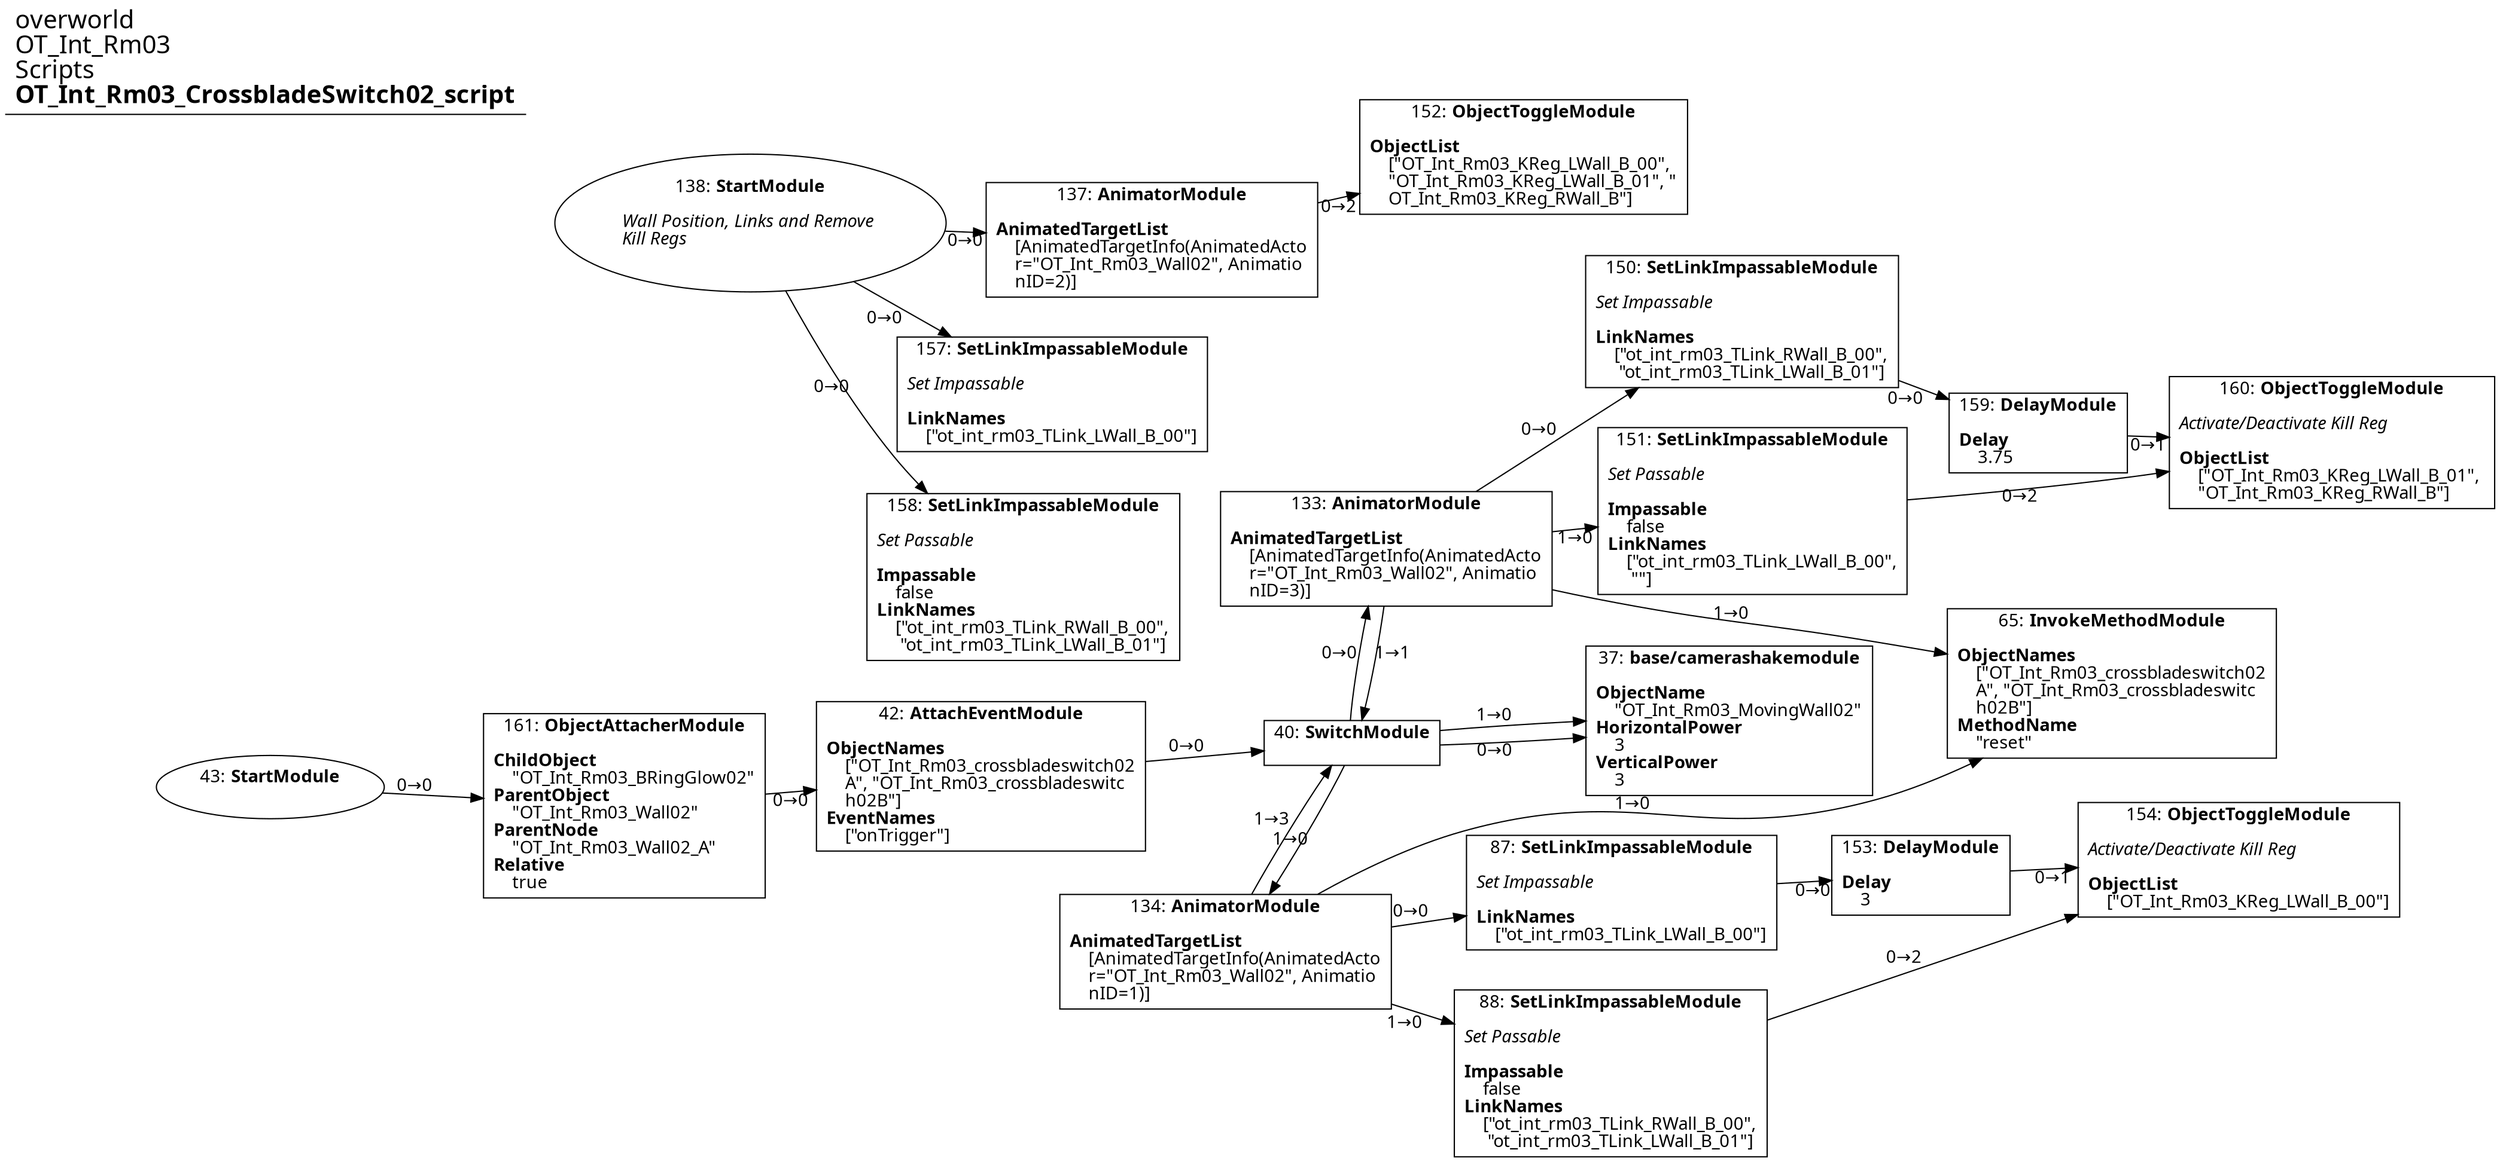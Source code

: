 digraph {
    layout = fdp;
    overlap = prism;
    sep = "+16";
    splines = spline;

    node [ shape = box ];

    graph [ fontname = "Segoe UI" ];
    node [ fontname = "Segoe UI" ];
    edge [ fontname = "Segoe UI" ];

    37 [ label = <37: <b>base/camerashakemodule</b><br/><br/><b>ObjectName</b><br align="left"/>    &quot;OT_Int_Rm03_MovingWall02&quot;<br align="left"/><b>HorizontalPower</b><br align="left"/>    3<br align="left"/><b>VerticalPower</b><br align="left"/>    3<br align="left"/>> ];
    37 [ pos = "0.73200005,-2.5740001!" ];

    40 [ label = <40: <b>SwitchModule</b><br/><br/>> ];
    40 [ pos = "0.43500003,-2.565!" ];
    40 -> 37 [ label = "1→0" ];
    40 -> 37 [ label = "0→0" ];
    40 -> 133 [ label = "0→0" ];
    40 -> 134 [ label = "1→0" ];

    42 [ label = <42: <b>AttachEventModule</b><br/><br/><b>ObjectNames</b><br align="left"/>    [&quot;OT_Int_Rm03_crossbladeswitch02<br align="left"/>    A&quot;, &quot;OT_Int_Rm03_crossbladeswitc<br align="left"/>    h02B&quot;]<br align="left"/><b>EventNames</b><br align="left"/>    [&quot;onTrigger&quot;]<br align="left"/>> ];
    42 [ pos = "0.063,-2.565!" ];
    42 -> 40 [ label = "0→0" ];

    43 [ label = <43: <b>StartModule</b><br/><br/>> ];
    43 [ shape = oval ]
    43 [ pos = "-0.37800002,-2.565!" ];
    43 -> 161 [ label = "0→0" ];

    65 [ label = <65: <b>InvokeMethodModule</b><br/><br/><b>ObjectNames</b><br align="left"/>    [&quot;OT_Int_Rm03_crossbladeswitch02<br align="left"/>    A&quot;, &quot;OT_Int_Rm03_crossbladeswitc<br align="left"/>    h02B&quot;]<br align="left"/><b>MethodName</b><br align="left"/>    &quot;reset&quot;<br align="left"/>> ];
    65 [ pos = "1.0250001,-2.5540001!" ];

    87 [ label = <87: <b>SetLinkImpassableModule</b><br/><br/><i>Set Impassable<br align="left"/></i><br align="left"/><b>LinkNames</b><br align="left"/>    [&quot;ot_int_rm03_TLink_LWall_B_00&quot;]<br align="left"/>> ];
    87 [ pos = "0.72900003,-2.8270001!" ];
    87 -> 153 [ label = "0→0" ];

    88 [ label = <88: <b>SetLinkImpassableModule</b><br/><br/><i>Set Passable<br align="left"/></i><br align="left"/><b>Impassable</b><br align="left"/>    false<br align="left"/><b>LinkNames</b><br align="left"/>    [&quot;ot_int_rm03_TLink_RWall_B_00&quot;,<br align="left"/>     &quot;ot_int_rm03_TLink_LWall_B_01&quot;]<br align="left"/>> ];
    88 [ pos = "0.73,-2.9110003!" ];
    88 -> 154 [ label = "0→2" ];

    133 [ label = <133: <b>AnimatorModule</b><br/><br/><b>AnimatedTargetList</b><br align="left"/>    [AnimatedTargetInfo(AnimatedActo<br align="left"/>    r=&quot;OT_Int_Rm03_Wall02&quot;, Animatio<br align="left"/>    nID=3)]<br align="left"/>> ];
    133 [ pos = "0.42900002,-2.3240001!" ];
    133 -> 40 [ label = "1→1" ];
    133 -> 65 [ label = "1→0" ];
    133 -> 150 [ label = "0→0" ];
    133 -> 151 [ label = "1→0" ];

    134 [ label = <134: <b>AnimatorModule</b><br/><br/><b>AnimatedTargetList</b><br align="left"/>    [AnimatedTargetInfo(AnimatedActo<br align="left"/>    r=&quot;OT_Int_Rm03_Wall02&quot;, Animatio<br align="left"/>    nID=1)]<br align="left"/>> ];
    134 [ pos = "0.42600003,-2.8270001!" ];
    134 -> 65 [ label = "1→0" ];
    134 -> 40 [ label = "1→3" ];
    134 -> 87 [ label = "0→0" ];
    134 -> 88 [ label = "1→0" ];

    137 [ label = <137: <b>AnimatorModule</b><br/><br/><b>AnimatedTargetList</b><br align="left"/>    [AnimatedTargetInfo(AnimatedActo<br align="left"/>    r=&quot;OT_Int_Rm03_Wall02&quot;, Animatio<br align="left"/>    nID=2)]<br align="left"/>> ];
    137 [ pos = "0.059000004,-1.9540001!" ];
    137 -> 152 [ label = "0→2" ];

    138 [ label = <138: <b>StartModule</b><br/><br/><i>Wall Position, Links and Remove <br align="left"/>Kill Regs<br align="left"/></i><br align="left"/>> ];
    138 [ shape = oval ]
    138 [ pos = "-0.156,-1.9540001!" ];
    138 -> 137 [ label = "0→0" ];
    138 -> 157 [ label = "0→0" ];
    138 -> 158 [ label = "0→0" ];

    150 [ label = <150: <b>SetLinkImpassableModule</b><br/><br/><i>Set Impassable<br align="left"/></i><br align="left"/><b>LinkNames</b><br align="left"/>    [&quot;ot_int_rm03_TLink_RWall_B_00&quot;,<br align="left"/>     &quot;ot_int_rm03_TLink_LWall_B_01&quot;]<br align="left"/>> ];
    150 [ pos = "0.726,-2.3240001!" ];
    150 -> 159 [ label = "0→0" ];

    151 [ label = <151: <b>SetLinkImpassableModule</b><br/><br/><i>Set Passable<br align="left"/></i><br align="left"/><b>Impassable</b><br align="left"/>    false<br align="left"/><b>LinkNames</b><br align="left"/>    [&quot;ot_int_rm03_TLink_LWall_B_00&quot;,<br align="left"/>     &quot;&quot;]<br align="left"/>> ];
    151 [ pos = "0.726,-2.404!" ];
    151 -> 160 [ label = "0→2" ];

    152 [ label = <152: <b>ObjectToggleModule</b><br/><br/><b>ObjectList</b><br align="left"/>    [&quot;OT_Int_Rm03_KReg_LWall_B_00&quot;, <br align="left"/>    &quot;OT_Int_Rm03_KReg_LWall_B_01&quot;, &quot;<br align="left"/>    OT_Int_Rm03_KReg_RWall_B&quot;]<br align="left"/>> ];
    152 [ pos = "0.305,-1.9080001!" ];

    153 [ label = <153: <b>DelayModule</b><br/><br/><b>Delay</b><br align="left"/>    3<br align="left"/>> ];
    153 [ pos = "1.0320001,-2.8270001!" ];
    153 -> 154 [ label = "0→1" ];

    154 [ label = <154: <b>ObjectToggleModule</b><br/><br/><i>Activate/Deactivate Kill Reg<br align="left"/></i><br align="left"/><b>ObjectList</b><br align="left"/>    [&quot;OT_Int_Rm03_KReg_LWall_B_00&quot;]<br align="left"/>> ];
    154 [ pos = "1.253,-2.8040001!" ];

    157 [ label = <157: <b>SetLinkImpassableModule</b><br/><br/><i>Set Impassable<br align="left"/></i><br align="left"/><b>LinkNames</b><br align="left"/>    [&quot;ot_int_rm03_TLink_LWall_B_00&quot;]<br align="left"/>> ];
    157 [ pos = "0.059000004,-2.098!" ];

    158 [ label = <158: <b>SetLinkImpassableModule</b><br/><br/><i>Set Passable<br align="left"/></i><br align="left"/><b>Impassable</b><br align="left"/>    false<br align="left"/><b>LinkNames</b><br align="left"/>    [&quot;ot_int_rm03_TLink_RWall_B_00&quot;,<br align="left"/>     &quot;ot_int_rm03_TLink_LWall_B_01&quot;]<br align="left"/>> ];
    158 [ pos = "0.060000002,-2.1820002!" ];

    159 [ label = <159: <b>DelayModule</b><br/><br/><b>Delay</b><br align="left"/>    3.75<br align="left"/>> ];
    159 [ pos = "1.019,-2.3240001!" ];
    159 -> 160 [ label = "0→1" ];

    160 [ label = <160: <b>ObjectToggleModule</b><br/><br/><i>Activate/Deactivate Kill Reg<br align="left"/></i><br align="left"/><b>ObjectList</b><br align="left"/>    [&quot;OT_Int_Rm03_KReg_LWall_B_01&quot;, <br align="left"/>    &quot;OT_Int_Rm03_KReg_RWall_B&quot;]<br align="left"/>> ];
    160 [ pos = "1.2360001,-2.301!" ];

    161 [ label = <161: <b>ObjectAttacherModule</b><br/><br/><b>ChildObject</b><br align="left"/>    &quot;OT_Int_Rm03_BRingGlow02&quot;<br align="left"/><b>ParentObject</b><br align="left"/>    &quot;OT_Int_Rm03_Wall02&quot;<br align="left"/><b>ParentNode</b><br align="left"/>    &quot;OT_Int_Rm03_Wall02_A&quot;<br align="left"/><b>Relative</b><br align="left"/>    true<br align="left"/>> ];
    161 [ pos = "-0.16000001,-2.565!" ];
    161 -> 42 [ label = "0→0" ];

    title [ pos = "-0.379,-1.9070001!" ];
    title [ shape = underline ];
    title [ label = <<font point-size="20">overworld<br align="left"/>OT_Int_Rm03<br align="left"/>Scripts<br align="left"/><b>OT_Int_Rm03_CrossbladeSwitch02_script</b><br align="left"/></font>> ];
}
